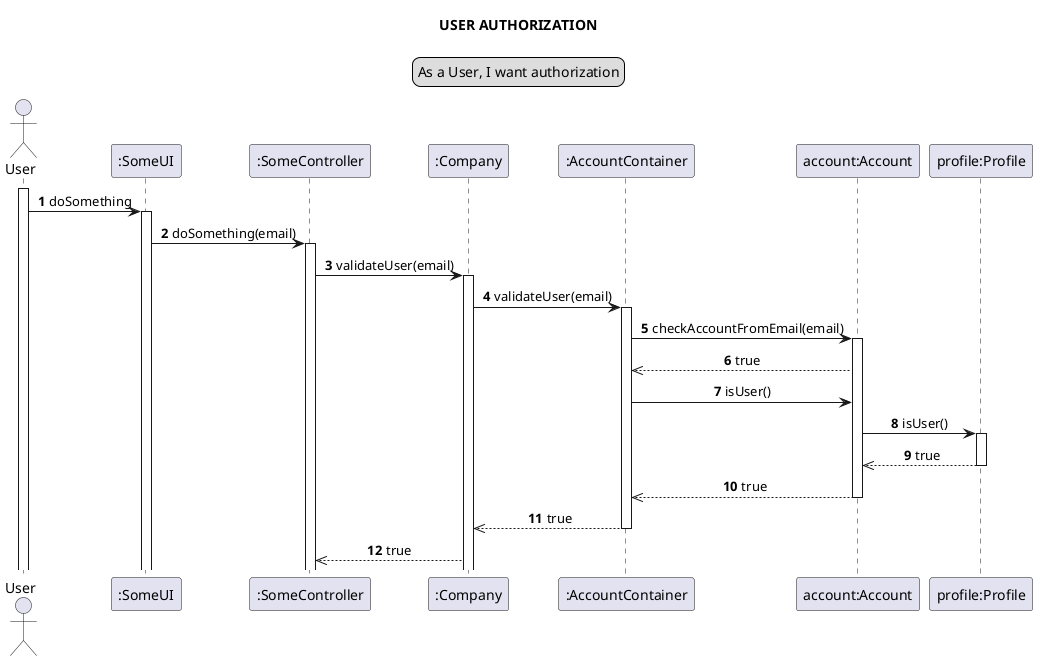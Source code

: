 @startuml
'https://plantuml.com/sequence-diagram

autonumber

skinparam sequenceMessageAlign center
title USER AUTHORIZATION
legend top
As a User, I want authorization
end legend
autonumber
actor User
participant ":SomeUI" as ui
participant ":SomeController" as controller
participant ":Company" as company
participant ":AccountContainer" as ac
participant "account:Account" as a
participant "profile:Profile" as p

activate User
User -> ui: doSomething
activate ui
ui -> controller: doSomething(email)
activate controller
controller -> company: validateUser(email)
activate company
company -> ac: validateUser(email)
activate ac
ac -> a: checkAccountFromEmail(email)
activate a
a-->>ac: true
ac -> a: isUser()
a-> p: isUser()
activate p
p-->> a:true
deactivate p
a -->> ac: true
deactivate a
ac -->> company: true
deactivate ac
company-->> controller: true
@enduml